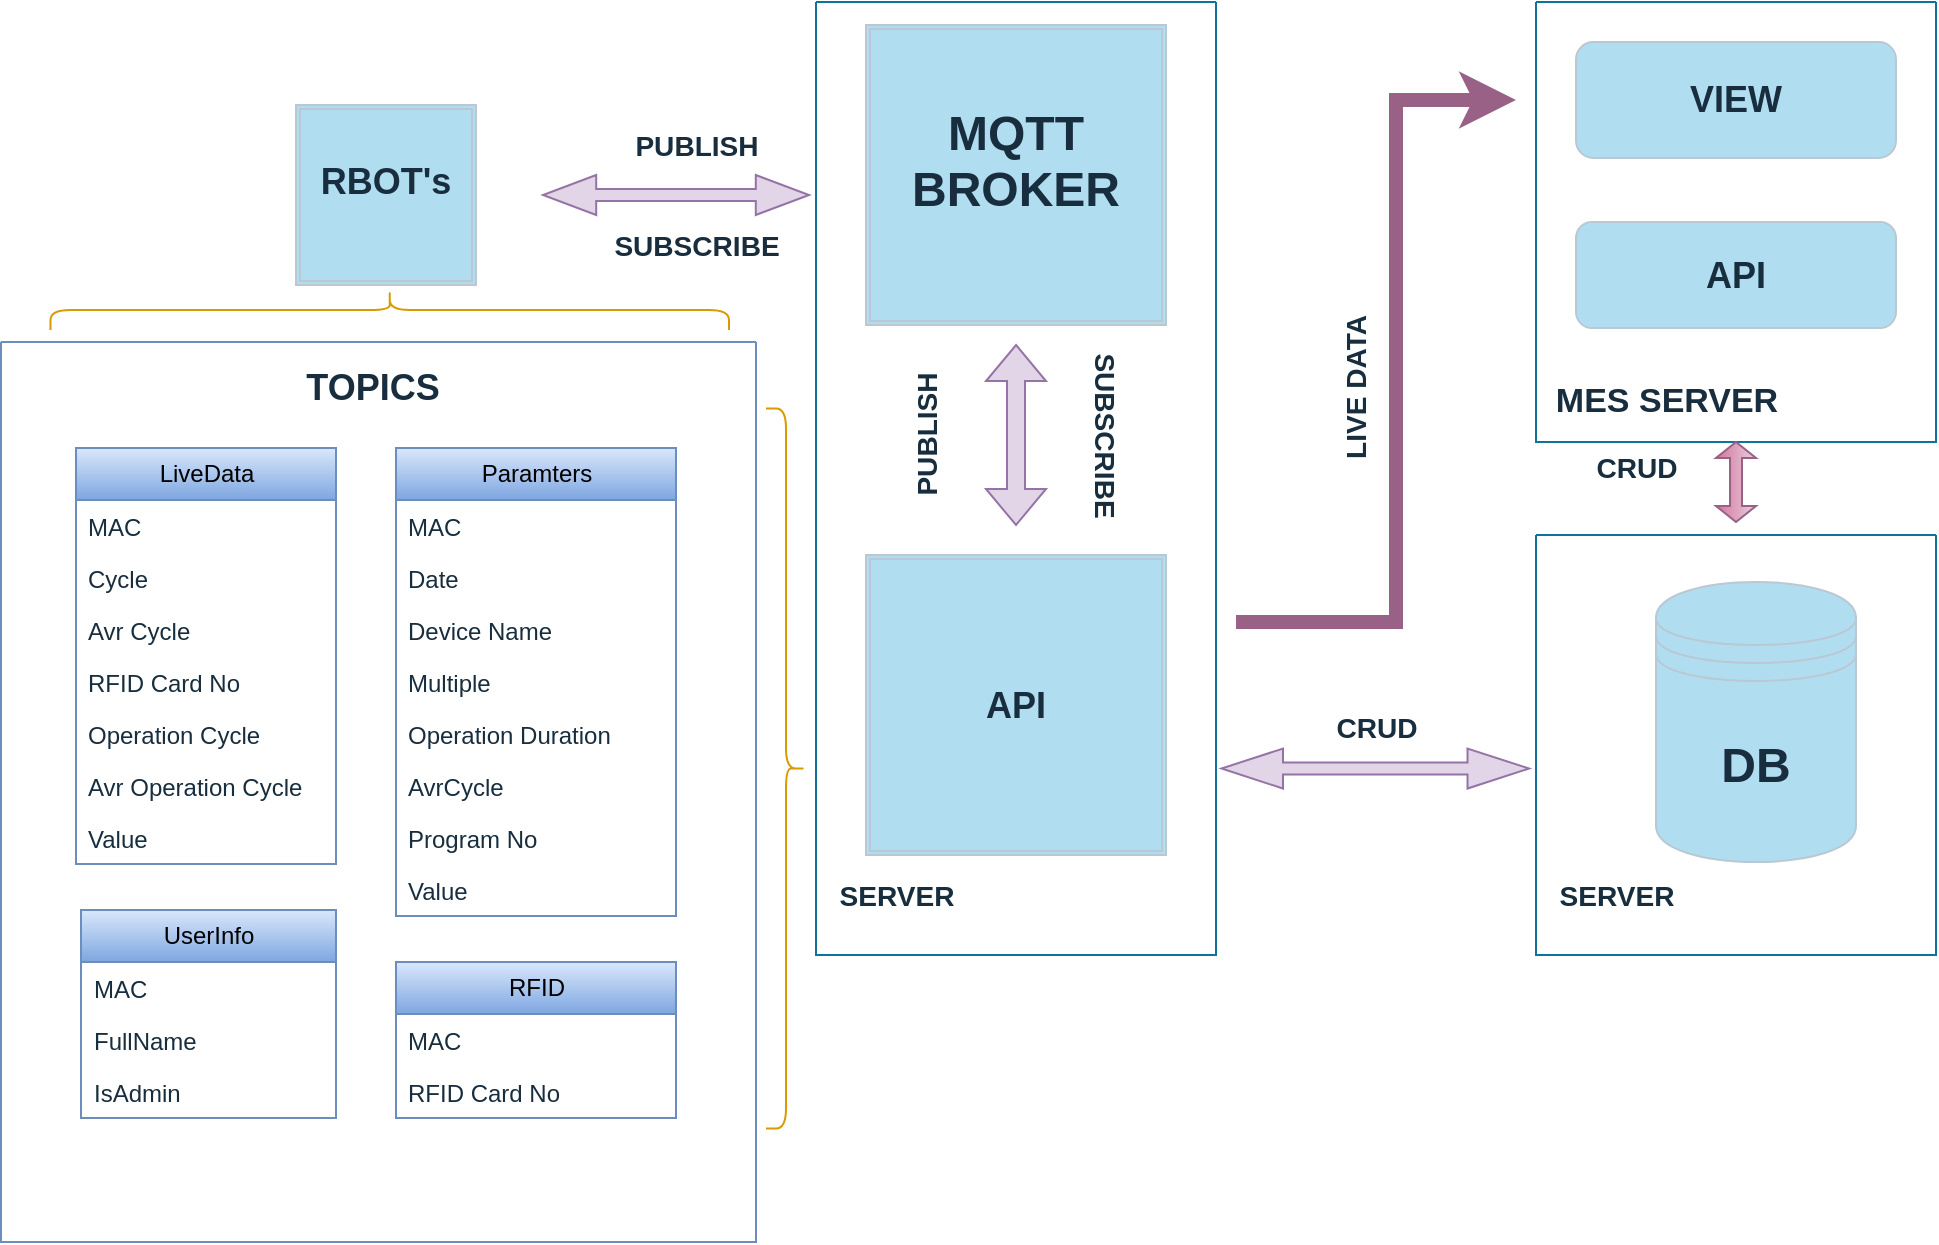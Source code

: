 <mxfile version="24.2.1" type="github">
  <diagram name="Page-1" id="5f0bae14-7c28-e335-631c-24af17079c00">
    <mxGraphModel dx="1624" dy="872" grid="1" gridSize="10" guides="1" tooltips="1" connect="1" arrows="1" fold="1" page="1" pageScale="1" pageWidth="1100" pageHeight="850" background="none" math="0" shadow="0">
      <root>
        <mxCell id="0" />
        <mxCell id="1" parent="0" />
        <mxCell id="vdj9q_atu6wUsFnDW9EK-2" value="&lt;h2&gt;RBOT&#39;s&lt;/h2&gt;&lt;div&gt;&lt;br&gt;&lt;/div&gt;" style="shape=ext;double=1;whiteSpace=wrap;html=1;aspect=fixed;labelBackgroundColor=none;fillColor=#B1DDF0;strokeColor=#BAC8D3;fontColor=#182E3E;" vertex="1" parent="1">
          <mxGeometry x="160" y="71.5" width="90" height="90" as="geometry" />
        </mxCell>
        <mxCell id="vdj9q_atu6wUsFnDW9EK-30" value="" style="shape=doubleArrow;direction=south;whiteSpace=wrap;html=1;rotation=90;fillColor=#e1d5e7;strokeColor=#9673a6;" vertex="1" parent="1">
          <mxGeometry x="689.63" y="326.38" width="20" height="153.75" as="geometry" />
        </mxCell>
        <mxCell id="vdj9q_atu6wUsFnDW9EK-38" value="" style="shape=doubleArrow;direction=south;whiteSpace=wrap;html=1;rotation=90;fillColor=#e1d5e7;strokeColor=#9673a6;" vertex="1" parent="1">
          <mxGeometry x="340" y="50" width="20" height="133" as="geometry" />
        </mxCell>
        <mxCell id="vdj9q_atu6wUsFnDW9EK-41" value="&lt;h3&gt;PUBLISH&lt;/h3&gt;" style="text;html=1;align=center;verticalAlign=middle;resizable=0;points=[];autosize=1;strokeColor=none;fillColor=none;fontColor=#182E3E;" vertex="1" parent="1">
          <mxGeometry x="315" y="61.5" width="90" height="60" as="geometry" />
        </mxCell>
        <mxCell id="vdj9q_atu6wUsFnDW9EK-43" value="&lt;h3&gt;SUBSCRIBE&lt;/h3&gt;" style="text;html=1;align=center;verticalAlign=middle;resizable=0;points=[];autosize=1;strokeColor=none;fillColor=none;fontColor=#182E3E;" vertex="1" parent="1">
          <mxGeometry x="305" y="111.5" width="110" height="60" as="geometry" />
        </mxCell>
        <mxCell id="vdj9q_atu6wUsFnDW9EK-46" value="&lt;h3&gt;CRUD&lt;br&gt;&lt;/h3&gt;" style="text;html=1;align=center;verticalAlign=middle;resizable=0;points=[];autosize=1;strokeColor=none;fillColor=none;fontColor=#182E3E;" vertex="1" parent="1">
          <mxGeometry x="669.63" y="353.01" width="60" height="60" as="geometry" />
        </mxCell>
        <mxCell id="vdj9q_atu6wUsFnDW9EK-49" value="" style="swimlane;startSize=0;strokeColor=#10739e;fillColor=#b1ddf0;" vertex="1" parent="1">
          <mxGeometry x="420" y="20" width="200" height="476.5" as="geometry">
            <mxRectangle x="420" y="20" width="50" height="40" as="alternateBounds" />
          </mxGeometry>
        </mxCell>
        <mxCell id="vdj9q_atu6wUsFnDW9EK-50" value="&lt;h3&gt;SERVER&lt;/h3&gt;" style="text;html=1;align=center;verticalAlign=middle;resizable=0;points=[];autosize=1;strokeColor=none;fillColor=none;fontColor=#182E3E;" vertex="1" parent="vdj9q_atu6wUsFnDW9EK-49">
          <mxGeometry y="416.5" width="80" height="60" as="geometry" />
        </mxCell>
        <mxCell id="vdj9q_atu6wUsFnDW9EK-4" value="&lt;h2&gt;API&lt;/h2&gt;" style="shape=ext;double=1;whiteSpace=wrap;html=1;aspect=fixed;strokeColor=#BAC8D3;fontColor=#182E3E;fillColor=#B1DDF0;labelBackgroundColor=none;" vertex="1" parent="vdj9q_atu6wUsFnDW9EK-49">
          <mxGeometry x="25" y="276.5" width="150" height="150" as="geometry" />
        </mxCell>
        <mxCell id="vdj9q_atu6wUsFnDW9EK-45" value="&lt;h3&gt;SUBSCRIBE&lt;/h3&gt;" style="text;html=1;align=center;verticalAlign=middle;resizable=0;points=[];autosize=1;strokeColor=none;fillColor=none;fontColor=#182E3E;rotation=90;" vertex="1" parent="vdj9q_atu6wUsFnDW9EK-49">
          <mxGeometry x="90" y="186.5" width="110" height="60" as="geometry" />
        </mxCell>
        <mxCell id="vdj9q_atu6wUsFnDW9EK-29" value="" style="shape=doubleArrow;direction=south;whiteSpace=wrap;html=1;strokeColor=#9673a6;fillColor=#e1d5e7;" vertex="1" parent="vdj9q_atu6wUsFnDW9EK-49">
          <mxGeometry x="85" y="171.5" width="30" height="90" as="geometry" />
        </mxCell>
        <mxCell id="vdj9q_atu6wUsFnDW9EK-44" value="&lt;h3&gt;PUBLISH&lt;/h3&gt;" style="text;html=1;align=center;verticalAlign=middle;resizable=0;points=[];autosize=1;strokeColor=none;fillColor=none;fontColor=#182E3E;rotation=-90;" vertex="1" parent="vdj9q_atu6wUsFnDW9EK-49">
          <mxGeometry x="10" y="186.5" width="90" height="60" as="geometry" />
        </mxCell>
        <mxCell id="vdj9q_atu6wUsFnDW9EK-3" value="&lt;h1&gt;MQTT BROKER&lt;/h1&gt;&lt;div&gt;&lt;br&gt;&lt;/div&gt;" style="shape=ext;double=1;whiteSpace=wrap;html=1;aspect=fixed;labelBackgroundColor=none;fillColor=#B1DDF0;strokeColor=#BAC8D3;fontColor=#182E3E;" vertex="1" parent="vdj9q_atu6wUsFnDW9EK-49">
          <mxGeometry x="25" y="11.5" width="150" height="150" as="geometry" />
        </mxCell>
        <mxCell id="vdj9q_atu6wUsFnDW9EK-51" value="" style="swimlane;startSize=0;strokeColor=#10739e;fillColor=#b1ddf0;" vertex="1" parent="1">
          <mxGeometry x="780" y="286.5" width="200" height="210" as="geometry" />
        </mxCell>
        <mxCell id="vdj9q_atu6wUsFnDW9EK-10" value="&lt;h1&gt;DB&lt;/h1&gt;" style="shape=datastore;whiteSpace=wrap;html=1;strokeColor=#BAC8D3;fontColor=#182E3E;fillColor=#B1DDF0;labelBackgroundColor=none;" vertex="1" parent="vdj9q_atu6wUsFnDW9EK-51">
          <mxGeometry x="60" y="23.5" width="100" height="140" as="geometry" />
        </mxCell>
        <mxCell id="vdj9q_atu6wUsFnDW9EK-52" value="&lt;h3&gt;SERVER&lt;/h3&gt;" style="text;html=1;align=center;verticalAlign=middle;resizable=0;points=[];autosize=1;strokeColor=none;fillColor=none;fontColor=#182E3E;" vertex="1" parent="vdj9q_atu6wUsFnDW9EK-51">
          <mxGeometry y="150" width="80" height="60" as="geometry" />
        </mxCell>
        <mxCell id="vdj9q_atu6wUsFnDW9EK-60" value="" style="swimlane;startSize=0;strokeColor=#10739e;fillColor=#b1ddf0;" vertex="1" parent="1">
          <mxGeometry x="780" y="20" width="200" height="220" as="geometry" />
        </mxCell>
        <mxCell id="vdj9q_atu6wUsFnDW9EK-66" value="&lt;h2&gt;VIEW&lt;/h2&gt;" style="rounded=1;whiteSpace=wrap;html=1;strokeColor=#BAC8D3;fontColor=#182E3E;fillColor=#B1DDF0;" vertex="1" parent="vdj9q_atu6wUsFnDW9EK-60">
          <mxGeometry x="20" y="20" width="160" height="58" as="geometry" />
        </mxCell>
        <mxCell id="vdj9q_atu6wUsFnDW9EK-67" value="&lt;h2&gt;API&lt;/h2&gt;" style="rounded=1;whiteSpace=wrap;html=1;strokeColor=#BAC8D3;fontColor=#182E3E;fillColor=#B1DDF0;" vertex="1" parent="vdj9q_atu6wUsFnDW9EK-60">
          <mxGeometry x="20" y="110" width="160" height="53" as="geometry" />
        </mxCell>
        <mxCell id="vdj9q_atu6wUsFnDW9EK-68" value="&lt;h2 style=&quot;font-size: 17px;&quot;&gt;MES SERVER&lt;/h2&gt;" style="text;html=1;align=center;verticalAlign=middle;resizable=0;points=[];autosize=1;strokeColor=none;fillColor=none;fontColor=#182E3E;" vertex="1" parent="vdj9q_atu6wUsFnDW9EK-60">
          <mxGeometry y="170" width="130" height="60" as="geometry" />
        </mxCell>
        <mxCell id="vdj9q_atu6wUsFnDW9EK-62" value="&lt;h3&gt;CRUD&lt;br&gt;&lt;/h3&gt;" style="text;html=1;align=center;verticalAlign=middle;resizable=0;points=[];autosize=1;strokeColor=none;fillColor=none;fontColor=#182E3E;" vertex="1" parent="1">
          <mxGeometry x="800" y="223.25" width="60" height="60" as="geometry" />
        </mxCell>
        <mxCell id="vdj9q_atu6wUsFnDW9EK-64" value="" style="shape=doubleArrow;direction=south;whiteSpace=wrap;html=1;strokeColor=#996185;fillColor=#e6d0de;gradientColor=#d5739d;" vertex="1" parent="1">
          <mxGeometry x="870" y="240" width="20" height="40" as="geometry" />
        </mxCell>
        <mxCell id="vdj9q_atu6wUsFnDW9EK-73" value="" style="shape=curlyBracket;whiteSpace=wrap;html=1;rounded=1;labelPosition=left;verticalLabelPosition=middle;align=right;verticalAlign=middle;strokeColor=#d79b00;fillColor=#ffcd28;rotation=90;gradientColor=#ffa500;" vertex="1" parent="1">
          <mxGeometry x="196.87" y="4.37" width="20" height="339.25" as="geometry" />
        </mxCell>
        <mxCell id="vdj9q_atu6wUsFnDW9EK-75" value="" style="swimlane;startSize=0;strokeColor=#6c8ebf;fillColor=#dae8fc;gradientColor=#7ea6e0;" vertex="1" parent="1">
          <mxGeometry x="12.5" y="190" width="377.5" height="450" as="geometry" />
        </mxCell>
        <mxCell id="vdj9q_atu6wUsFnDW9EK-78" value="LiveData" style="swimlane;fontStyle=0;childLayout=stackLayout;horizontal=1;startSize=26;fillColor=#dae8fc;horizontalStack=0;resizeParent=1;resizeParentMax=0;resizeLast=0;collapsible=1;marginBottom=0;html=1;strokeColor=#6c8ebf;gradientColor=#7ea6e0;" vertex="1" parent="vdj9q_atu6wUsFnDW9EK-75">
          <mxGeometry x="37.5" y="53" width="130" height="208" as="geometry" />
        </mxCell>
        <mxCell id="vdj9q_atu6wUsFnDW9EK-79" value="MAC" style="text;strokeColor=none;fillColor=none;align=left;verticalAlign=top;spacingLeft=4;spacingRight=4;overflow=hidden;rotatable=0;points=[[0,0.5],[1,0.5]];portConstraint=eastwest;whiteSpace=wrap;html=1;fontColor=#182E3E;" vertex="1" parent="vdj9q_atu6wUsFnDW9EK-78">
          <mxGeometry y="26" width="130" height="26" as="geometry" />
        </mxCell>
        <mxCell id="vdj9q_atu6wUsFnDW9EK-80" value="Cycle" style="text;strokeColor=none;fillColor=none;align=left;verticalAlign=top;spacingLeft=4;spacingRight=4;overflow=hidden;rotatable=0;points=[[0,0.5],[1,0.5]];portConstraint=eastwest;whiteSpace=wrap;html=1;fontColor=#182E3E;" vertex="1" parent="vdj9q_atu6wUsFnDW9EK-78">
          <mxGeometry y="52" width="130" height="26" as="geometry" />
        </mxCell>
        <mxCell id="vdj9q_atu6wUsFnDW9EK-81" value="Avr Cycle" style="text;strokeColor=none;fillColor=none;align=left;verticalAlign=top;spacingLeft=4;spacingRight=4;overflow=hidden;rotatable=0;points=[[0,0.5],[1,0.5]];portConstraint=eastwest;whiteSpace=wrap;html=1;fontColor=#182E3E;" vertex="1" parent="vdj9q_atu6wUsFnDW9EK-78">
          <mxGeometry y="78" width="130" height="26" as="geometry" />
        </mxCell>
        <mxCell id="vdj9q_atu6wUsFnDW9EK-82" value="RFID Card No" style="text;strokeColor=none;fillColor=none;align=left;verticalAlign=top;spacingLeft=4;spacingRight=4;overflow=hidden;rotatable=0;points=[[0,0.5],[1,0.5]];portConstraint=eastwest;whiteSpace=wrap;html=1;fontColor=#182E3E;" vertex="1" parent="vdj9q_atu6wUsFnDW9EK-78">
          <mxGeometry y="104" width="130" height="26" as="geometry" />
        </mxCell>
        <mxCell id="vdj9q_atu6wUsFnDW9EK-88" value="Operation Cycle" style="text;strokeColor=none;fillColor=none;align=left;verticalAlign=top;spacingLeft=4;spacingRight=4;overflow=hidden;rotatable=0;points=[[0,0.5],[1,0.5]];portConstraint=eastwest;whiteSpace=wrap;html=1;fontColor=#182E3E;" vertex="1" parent="vdj9q_atu6wUsFnDW9EK-78">
          <mxGeometry y="130" width="130" height="26" as="geometry" />
        </mxCell>
        <mxCell id="vdj9q_atu6wUsFnDW9EK-96" value="Avr Operation Cycle" style="text;strokeColor=none;fillColor=none;align=left;verticalAlign=top;spacingLeft=4;spacingRight=4;overflow=hidden;rotatable=0;points=[[0,0.5],[1,0.5]];portConstraint=eastwest;whiteSpace=wrap;html=1;fontColor=#182E3E;" vertex="1" parent="vdj9q_atu6wUsFnDW9EK-78">
          <mxGeometry y="156" width="130" height="26" as="geometry" />
        </mxCell>
        <mxCell id="vdj9q_atu6wUsFnDW9EK-98" value="Value" style="text;strokeColor=none;fillColor=none;align=left;verticalAlign=top;spacingLeft=4;spacingRight=4;overflow=hidden;rotatable=0;points=[[0,0.5],[1,0.5]];portConstraint=eastwest;whiteSpace=wrap;html=1;fontColor=#182E3E;" vertex="1" parent="vdj9q_atu6wUsFnDW9EK-78">
          <mxGeometry y="182" width="130" height="26" as="geometry" />
        </mxCell>
        <mxCell id="vdj9q_atu6wUsFnDW9EK-108" value="RFID" style="swimlane;fontStyle=0;childLayout=stackLayout;horizontal=1;startSize=26;fillColor=#dae8fc;horizontalStack=0;resizeParent=1;resizeParentMax=0;resizeLast=0;collapsible=1;marginBottom=0;html=1;strokeColor=#6c8ebf;gradientColor=#7ea6e0;" vertex="1" parent="vdj9q_atu6wUsFnDW9EK-75">
          <mxGeometry x="197.5" y="310" width="140" height="78" as="geometry" />
        </mxCell>
        <mxCell id="vdj9q_atu6wUsFnDW9EK-109" value="MAC" style="text;strokeColor=none;fillColor=none;align=left;verticalAlign=top;spacingLeft=4;spacingRight=4;overflow=hidden;rotatable=0;points=[[0,0.5],[1,0.5]];portConstraint=eastwest;whiteSpace=wrap;html=1;fontColor=#182E3E;" vertex="1" parent="vdj9q_atu6wUsFnDW9EK-108">
          <mxGeometry y="26" width="140" height="26" as="geometry" />
        </mxCell>
        <mxCell id="vdj9q_atu6wUsFnDW9EK-110" value="RFID Card No" style="text;strokeColor=none;fillColor=none;align=left;verticalAlign=top;spacingLeft=4;spacingRight=4;overflow=hidden;rotatable=0;points=[[0,0.5],[1,0.5]];portConstraint=eastwest;whiteSpace=wrap;html=1;fontColor=#182E3E;" vertex="1" parent="vdj9q_atu6wUsFnDW9EK-108">
          <mxGeometry y="52" width="140" height="26" as="geometry" />
        </mxCell>
        <mxCell id="vdj9q_atu6wUsFnDW9EK-99" value="Paramters" style="swimlane;fontStyle=0;childLayout=stackLayout;horizontal=1;startSize=26;fillColor=#dae8fc;horizontalStack=0;resizeParent=1;resizeParentMax=0;resizeLast=0;collapsible=1;marginBottom=0;html=1;strokeColor=#6c8ebf;gradientColor=#7ea6e0;" vertex="1" parent="vdj9q_atu6wUsFnDW9EK-75">
          <mxGeometry x="197.5" y="53" width="140" height="234" as="geometry" />
        </mxCell>
        <mxCell id="vdj9q_atu6wUsFnDW9EK-100" value="MAC" style="text;strokeColor=none;fillColor=none;align=left;verticalAlign=top;spacingLeft=4;spacingRight=4;overflow=hidden;rotatable=0;points=[[0,0.5],[1,0.5]];portConstraint=eastwest;whiteSpace=wrap;html=1;fontColor=#182E3E;" vertex="1" parent="vdj9q_atu6wUsFnDW9EK-99">
          <mxGeometry y="26" width="140" height="26" as="geometry" />
        </mxCell>
        <mxCell id="vdj9q_atu6wUsFnDW9EK-101" value="Date" style="text;strokeColor=none;fillColor=none;align=left;verticalAlign=top;spacingLeft=4;spacingRight=4;overflow=hidden;rotatable=0;points=[[0,0.5],[1,0.5]];portConstraint=eastwest;whiteSpace=wrap;html=1;fontColor=#182E3E;" vertex="1" parent="vdj9q_atu6wUsFnDW9EK-99">
          <mxGeometry y="52" width="140" height="26" as="geometry" />
        </mxCell>
        <mxCell id="vdj9q_atu6wUsFnDW9EK-102" value="Device Name&lt;div&gt;&lt;br&gt;&lt;/div&gt;" style="text;strokeColor=none;fillColor=none;align=left;verticalAlign=top;spacingLeft=4;spacingRight=4;overflow=hidden;rotatable=0;points=[[0,0.5],[1,0.5]];portConstraint=eastwest;whiteSpace=wrap;html=1;fontColor=#182E3E;" vertex="1" parent="vdj9q_atu6wUsFnDW9EK-99">
          <mxGeometry y="78" width="140" height="26" as="geometry" />
        </mxCell>
        <mxCell id="vdj9q_atu6wUsFnDW9EK-103" value="&lt;div&gt;Multiple&lt;/div&gt;" style="text;strokeColor=none;fillColor=none;align=left;verticalAlign=top;spacingLeft=4;spacingRight=4;overflow=hidden;rotatable=0;points=[[0,0.5],[1,0.5]];portConstraint=eastwest;whiteSpace=wrap;html=1;fontColor=#182E3E;" vertex="1" parent="vdj9q_atu6wUsFnDW9EK-99">
          <mxGeometry y="104" width="140" height="26" as="geometry" />
        </mxCell>
        <mxCell id="vdj9q_atu6wUsFnDW9EK-104" value="&lt;div&gt;Operation Duration&lt;/div&gt;" style="text;strokeColor=none;fillColor=none;align=left;verticalAlign=top;spacingLeft=4;spacingRight=4;overflow=hidden;rotatable=0;points=[[0,0.5],[1,0.5]];portConstraint=eastwest;whiteSpace=wrap;html=1;fontColor=#182E3E;" vertex="1" parent="vdj9q_atu6wUsFnDW9EK-99">
          <mxGeometry y="130" width="140" height="26" as="geometry" />
        </mxCell>
        <mxCell id="vdj9q_atu6wUsFnDW9EK-105" value="AvrCycle" style="text;strokeColor=none;fillColor=none;align=left;verticalAlign=top;spacingLeft=4;spacingRight=4;overflow=hidden;rotatable=0;points=[[0,0.5],[1,0.5]];portConstraint=eastwest;whiteSpace=wrap;html=1;fontColor=#182E3E;" vertex="1" parent="vdj9q_atu6wUsFnDW9EK-99">
          <mxGeometry y="156" width="140" height="26" as="geometry" />
        </mxCell>
        <mxCell id="vdj9q_atu6wUsFnDW9EK-106" value="Program No" style="text;strokeColor=none;fillColor=none;align=left;verticalAlign=top;spacingLeft=4;spacingRight=4;overflow=hidden;rotatable=0;points=[[0,0.5],[1,0.5]];portConstraint=eastwest;whiteSpace=wrap;html=1;fontColor=#182E3E;" vertex="1" parent="vdj9q_atu6wUsFnDW9EK-99">
          <mxGeometry y="182" width="140" height="26" as="geometry" />
        </mxCell>
        <mxCell id="vdj9q_atu6wUsFnDW9EK-107" value="Value" style="text;strokeColor=none;fillColor=none;align=left;verticalAlign=top;spacingLeft=4;spacingRight=4;overflow=hidden;rotatable=0;points=[[0,0.5],[1,0.5]];portConstraint=eastwest;whiteSpace=wrap;html=1;fontColor=#182E3E;" vertex="1" parent="vdj9q_atu6wUsFnDW9EK-99">
          <mxGeometry y="208" width="140" height="26" as="geometry" />
        </mxCell>
        <mxCell id="vdj9q_atu6wUsFnDW9EK-112" value="UserInfo" style="swimlane;fontStyle=0;childLayout=stackLayout;horizontal=1;startSize=26;fillColor=#dae8fc;horizontalStack=0;resizeParent=1;resizeParentMax=0;resizeLast=0;collapsible=1;marginBottom=0;html=1;strokeColor=#6c8ebf;gradientColor=#7ea6e0;" vertex="1" parent="vdj9q_atu6wUsFnDW9EK-75">
          <mxGeometry x="40" y="284" width="127.5" height="104" as="geometry" />
        </mxCell>
        <mxCell id="vdj9q_atu6wUsFnDW9EK-113" value="MAC" style="text;strokeColor=none;fillColor=none;align=left;verticalAlign=top;spacingLeft=4;spacingRight=4;overflow=hidden;rotatable=0;points=[[0,0.5],[1,0.5]];portConstraint=eastwest;whiteSpace=wrap;html=1;fontColor=#182E3E;" vertex="1" parent="vdj9q_atu6wUsFnDW9EK-112">
          <mxGeometry y="26" width="127.5" height="26" as="geometry" />
        </mxCell>
        <mxCell id="vdj9q_atu6wUsFnDW9EK-114" value="FullName" style="text;strokeColor=none;fillColor=none;align=left;verticalAlign=top;spacingLeft=4;spacingRight=4;overflow=hidden;rotatable=0;points=[[0,0.5],[1,0.5]];portConstraint=eastwest;whiteSpace=wrap;html=1;fontColor=#182E3E;" vertex="1" parent="vdj9q_atu6wUsFnDW9EK-112">
          <mxGeometry y="52" width="127.5" height="26" as="geometry" />
        </mxCell>
        <mxCell id="vdj9q_atu6wUsFnDW9EK-115" value="IsAdmin" style="text;strokeColor=none;fillColor=none;align=left;verticalAlign=top;spacingLeft=4;spacingRight=4;overflow=hidden;rotatable=0;points=[[0,0.5],[1,0.5]];portConstraint=eastwest;whiteSpace=wrap;html=1;fontColor=#182E3E;" vertex="1" parent="vdj9q_atu6wUsFnDW9EK-112">
          <mxGeometry y="78" width="127.5" height="26" as="geometry" />
        </mxCell>
        <mxCell id="vdj9q_atu6wUsFnDW9EK-97" value="&lt;h2&gt;TOPICS&lt;/h2&gt;" style="text;html=1;align=center;verticalAlign=middle;resizable=0;points=[];autosize=1;strokeColor=none;fillColor=none;fontColor=#182E3E;" vertex="1" parent="1">
          <mxGeometry x="152.5" y="183" width="90" height="60" as="geometry" />
        </mxCell>
        <mxCell id="vdj9q_atu6wUsFnDW9EK-117" value="" style="shape=curlyBracket;whiteSpace=wrap;html=1;rounded=1;flipH=1;labelPosition=right;verticalLabelPosition=middle;align=left;verticalAlign=middle;strokeColor=#d79b00;fillColor=#ffcd28;gradientColor=#ffa500;" vertex="1" parent="1">
          <mxGeometry x="395" y="223.25" width="20" height="360" as="geometry" />
        </mxCell>
        <mxCell id="vdj9q_atu6wUsFnDW9EK-121" style="edgeStyle=orthogonalEdgeStyle;rounded=0;orthogonalLoop=1;jettySize=auto;html=1;strokeColor=#996185;fontColor=#FFFFFF;strokeWidth=7;fillColor=#e6d0de;gradientColor=#d5739d;" edge="1" parent="1">
          <mxGeometry relative="1" as="geometry">
            <mxPoint x="630" y="330" as="sourcePoint" />
            <mxPoint x="770" y="69" as="targetPoint" />
            <Array as="points">
              <mxPoint x="710" y="330" />
              <mxPoint x="710" y="69" />
            </Array>
          </mxGeometry>
        </mxCell>
        <mxCell id="vdj9q_atu6wUsFnDW9EK-122" value="&lt;h3&gt;LIVE DATA&lt;/h3&gt;" style="text;html=1;align=center;verticalAlign=middle;resizable=0;points=[];autosize=1;strokeColor=none;fillColor=none;fontColor=#182E3E;rotation=-90;" vertex="1" parent="1">
          <mxGeometry x="640" y="183" width="100" height="60" as="geometry" />
        </mxCell>
      </root>
    </mxGraphModel>
  </diagram>
</mxfile>
